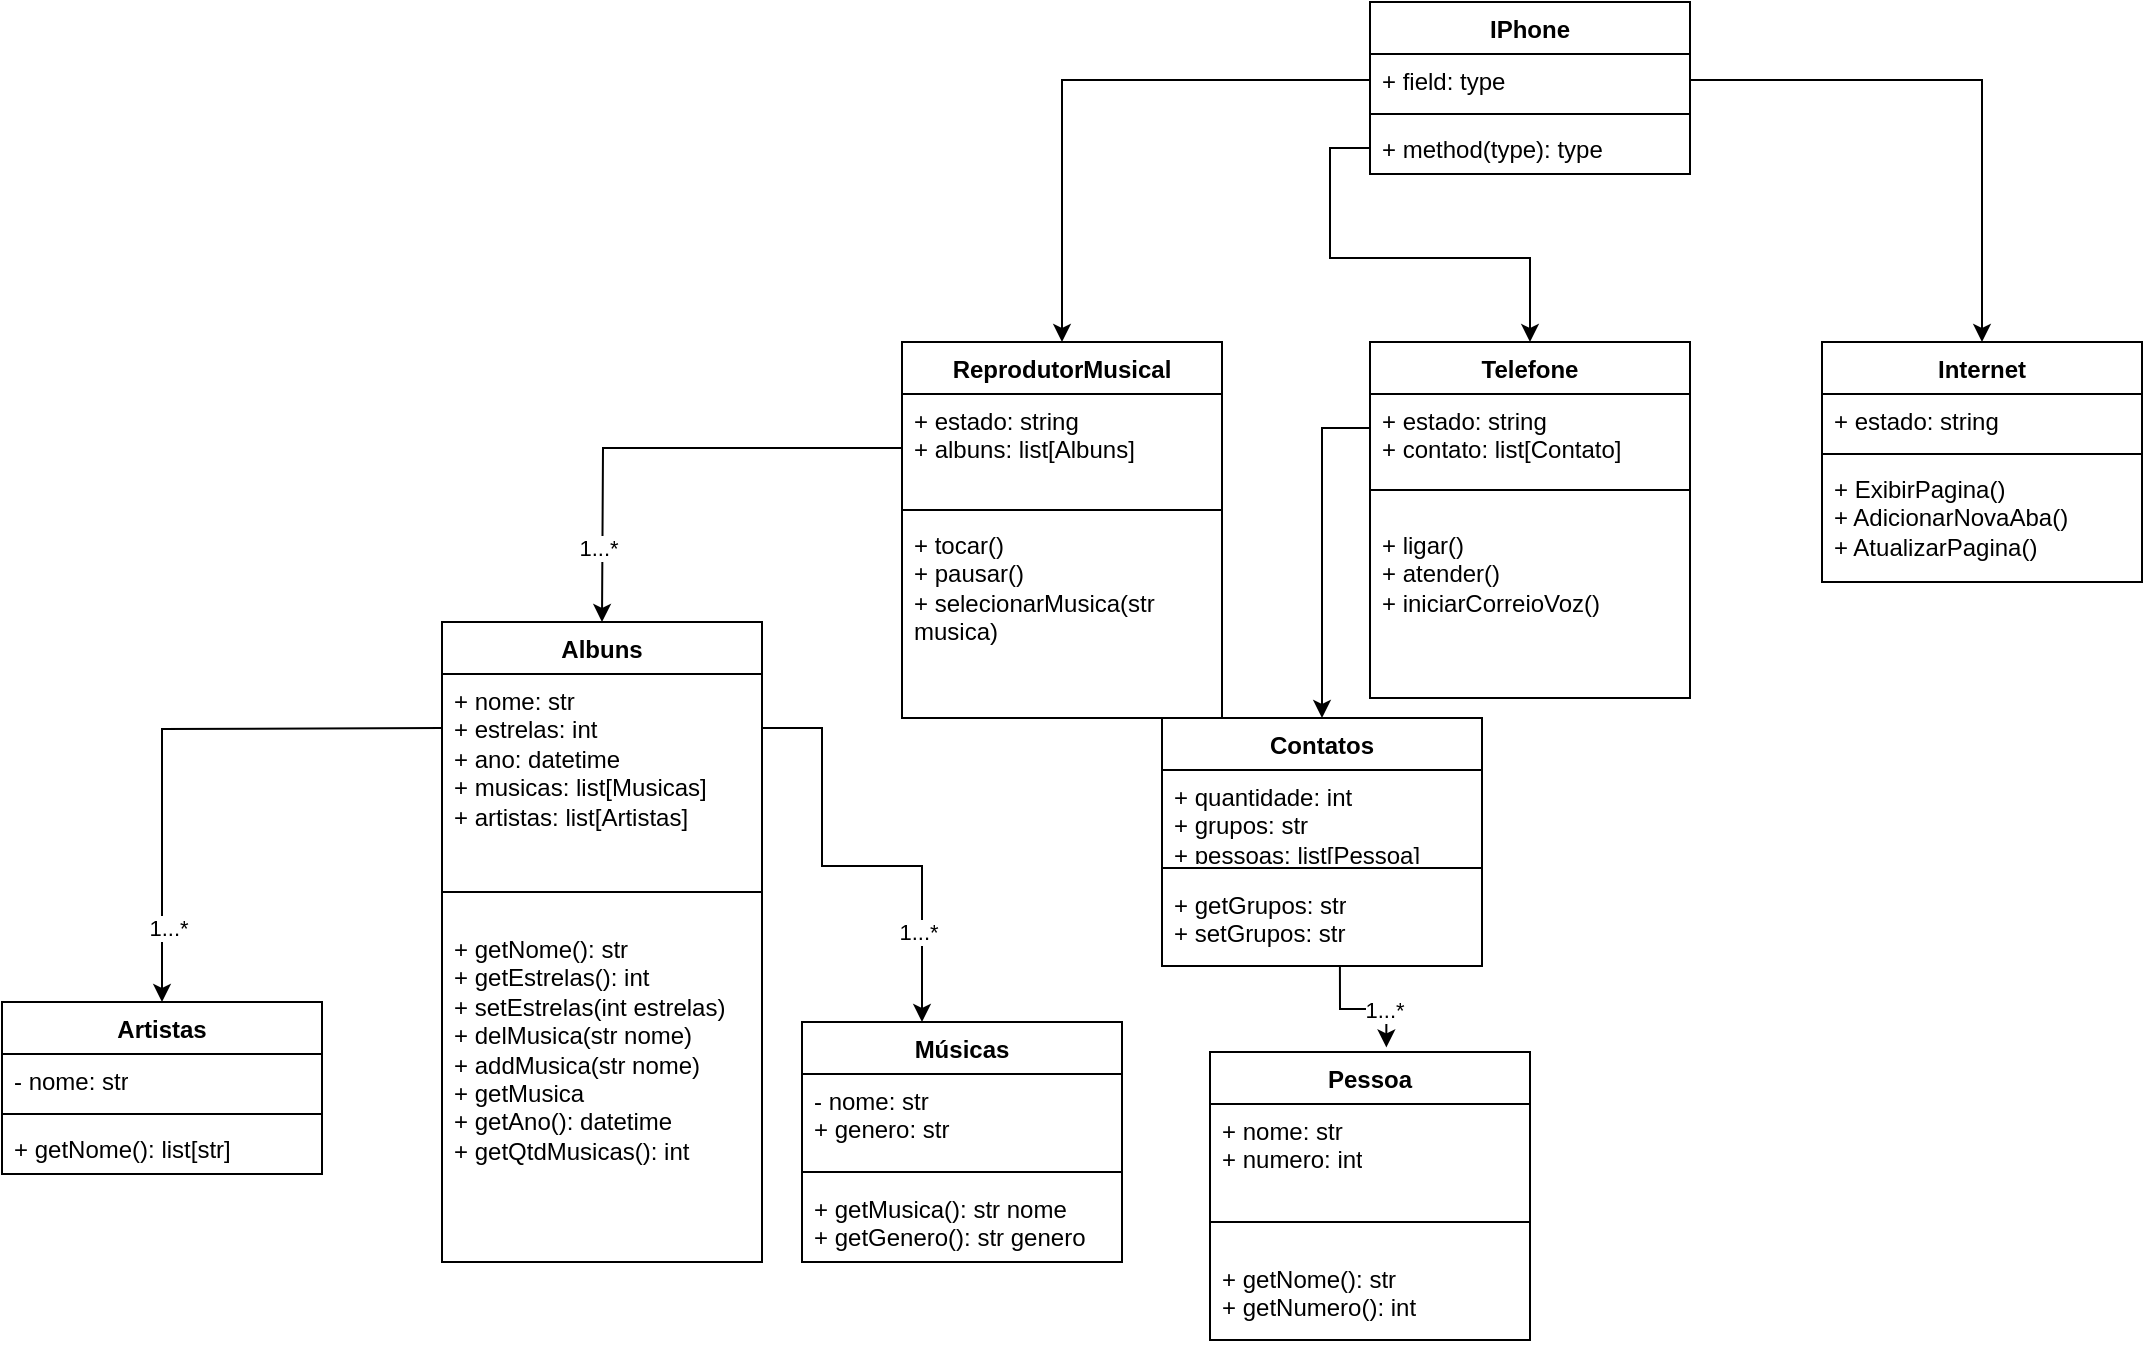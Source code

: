 <mxfile version="24.7.7">
  <diagram name="Página-1" id="C-ASvQPdvux_69scY9X9">
    <mxGraphModel dx="1877" dy="565" grid="1" gridSize="10" guides="1" tooltips="1" connect="1" arrows="1" fold="1" page="1" pageScale="1" pageWidth="827" pageHeight="1169" math="0" shadow="0">
      <root>
        <mxCell id="0" />
        <mxCell id="1" parent="0" />
        <mxCell id="DbvgAbSvltKgjnSt2fi0-1" value="IPhone" style="swimlane;fontStyle=1;align=center;verticalAlign=top;childLayout=stackLayout;horizontal=1;startSize=26;horizontalStack=0;resizeParent=1;resizeParentMax=0;resizeLast=0;collapsible=1;marginBottom=0;whiteSpace=wrap;html=1;" vertex="1" parent="1">
          <mxGeometry x="334" y="130" width="160" height="86" as="geometry" />
        </mxCell>
        <mxCell id="DbvgAbSvltKgjnSt2fi0-2" value="+ field: type" style="text;strokeColor=none;fillColor=none;align=left;verticalAlign=top;spacingLeft=4;spacingRight=4;overflow=hidden;rotatable=0;points=[[0,0.5],[1,0.5]];portConstraint=eastwest;whiteSpace=wrap;html=1;" vertex="1" parent="DbvgAbSvltKgjnSt2fi0-1">
          <mxGeometry y="26" width="160" height="26" as="geometry" />
        </mxCell>
        <mxCell id="DbvgAbSvltKgjnSt2fi0-3" value="" style="line;strokeWidth=1;fillColor=none;align=left;verticalAlign=middle;spacingTop=-1;spacingLeft=3;spacingRight=3;rotatable=0;labelPosition=right;points=[];portConstraint=eastwest;strokeColor=inherit;" vertex="1" parent="DbvgAbSvltKgjnSt2fi0-1">
          <mxGeometry y="52" width="160" height="8" as="geometry" />
        </mxCell>
        <mxCell id="DbvgAbSvltKgjnSt2fi0-4" value="+ method(type): type" style="text;strokeColor=none;fillColor=none;align=left;verticalAlign=top;spacingLeft=4;spacingRight=4;overflow=hidden;rotatable=0;points=[[0,0.5],[1,0.5]];portConstraint=eastwest;whiteSpace=wrap;html=1;" vertex="1" parent="DbvgAbSvltKgjnSt2fi0-1">
          <mxGeometry y="60" width="160" height="26" as="geometry" />
        </mxCell>
        <mxCell id="DbvgAbSvltKgjnSt2fi0-6" value="ReprodutorMusical" style="swimlane;fontStyle=1;align=center;verticalAlign=top;childLayout=stackLayout;horizontal=1;startSize=26;horizontalStack=0;resizeParent=1;resizeParentMax=0;resizeLast=0;collapsible=1;marginBottom=0;whiteSpace=wrap;html=1;" vertex="1" parent="1">
          <mxGeometry x="100" y="300" width="160" height="188" as="geometry" />
        </mxCell>
        <mxCell id="DbvgAbSvltKgjnSt2fi0-7" value="+ estado: string&lt;div&gt;+ albuns: list[Albuns]&lt;/div&gt;" style="text;strokeColor=none;fillColor=none;align=left;verticalAlign=top;spacingLeft=4;spacingRight=4;overflow=hidden;rotatable=0;points=[[0,0.5],[1,0.5]];portConstraint=eastwest;whiteSpace=wrap;html=1;" vertex="1" parent="DbvgAbSvltKgjnSt2fi0-6">
          <mxGeometry y="26" width="160" height="54" as="geometry" />
        </mxCell>
        <mxCell id="DbvgAbSvltKgjnSt2fi0-8" value="" style="line;strokeWidth=1;fillColor=none;align=left;verticalAlign=middle;spacingTop=-1;spacingLeft=3;spacingRight=3;rotatable=0;labelPosition=right;points=[];portConstraint=eastwest;strokeColor=inherit;" vertex="1" parent="DbvgAbSvltKgjnSt2fi0-6">
          <mxGeometry y="80" width="160" height="8" as="geometry" />
        </mxCell>
        <mxCell id="DbvgAbSvltKgjnSt2fi0-9" value="+ tocar()&lt;div&gt;+ pausar()&lt;/div&gt;&lt;div&gt;+ selecionarMusica(str musica)&lt;/div&gt;" style="text;strokeColor=none;fillColor=none;align=left;verticalAlign=top;spacingLeft=4;spacingRight=4;overflow=hidden;rotatable=0;points=[[0,0.5],[1,0.5]];portConstraint=eastwest;whiteSpace=wrap;html=1;" vertex="1" parent="DbvgAbSvltKgjnSt2fi0-6">
          <mxGeometry y="88" width="160" height="100" as="geometry" />
        </mxCell>
        <mxCell id="DbvgAbSvltKgjnSt2fi0-5" style="edgeStyle=orthogonalEdgeStyle;rounded=0;orthogonalLoop=1;jettySize=auto;html=1;exitX=0;exitY=0.5;exitDx=0;exitDy=0;" edge="1" parent="1" source="DbvgAbSvltKgjnSt2fi0-2" target="DbvgAbSvltKgjnSt2fi0-6">
          <mxGeometry relative="1" as="geometry">
            <mxPoint x="180" y="310" as="targetPoint" />
          </mxGeometry>
        </mxCell>
        <mxCell id="DbvgAbSvltKgjnSt2fi0-10" style="edgeStyle=orthogonalEdgeStyle;rounded=0;orthogonalLoop=1;jettySize=auto;html=1;exitX=0;exitY=0.5;exitDx=0;exitDy=0;" edge="1" parent="1" source="DbvgAbSvltKgjnSt2fi0-7">
          <mxGeometry relative="1" as="geometry">
            <mxPoint x="-50" y="440" as="targetPoint" />
          </mxGeometry>
        </mxCell>
        <mxCell id="DbvgAbSvltKgjnSt2fi0-53" value="1...*" style="edgeLabel;html=1;align=center;verticalAlign=middle;resizable=0;points=[];" vertex="1" connectable="0" parent="DbvgAbSvltKgjnSt2fi0-10">
          <mxGeometry x="0.681" y="-2" relative="1" as="geometry">
            <mxPoint as="offset" />
          </mxGeometry>
        </mxCell>
        <mxCell id="DbvgAbSvltKgjnSt2fi0-16" value="Artistas" style="swimlane;fontStyle=1;align=center;verticalAlign=top;childLayout=stackLayout;horizontal=1;startSize=26;horizontalStack=0;resizeParent=1;resizeParentMax=0;resizeLast=0;collapsible=1;marginBottom=0;whiteSpace=wrap;html=1;" vertex="1" parent="1">
          <mxGeometry x="-350" y="630" width="160" height="86" as="geometry" />
        </mxCell>
        <mxCell id="DbvgAbSvltKgjnSt2fi0-17" value="- nome: str" style="text;strokeColor=none;fillColor=none;align=left;verticalAlign=top;spacingLeft=4;spacingRight=4;overflow=hidden;rotatable=0;points=[[0,0.5],[1,0.5]];portConstraint=eastwest;whiteSpace=wrap;html=1;" vertex="1" parent="DbvgAbSvltKgjnSt2fi0-16">
          <mxGeometry y="26" width="160" height="26" as="geometry" />
        </mxCell>
        <mxCell id="DbvgAbSvltKgjnSt2fi0-18" value="" style="line;strokeWidth=1;fillColor=none;align=left;verticalAlign=middle;spacingTop=-1;spacingLeft=3;spacingRight=3;rotatable=0;labelPosition=right;points=[];portConstraint=eastwest;strokeColor=inherit;" vertex="1" parent="DbvgAbSvltKgjnSt2fi0-16">
          <mxGeometry y="52" width="160" height="8" as="geometry" />
        </mxCell>
        <mxCell id="DbvgAbSvltKgjnSt2fi0-19" value="+ getNome(): list[str]" style="text;strokeColor=none;fillColor=none;align=left;verticalAlign=top;spacingLeft=4;spacingRight=4;overflow=hidden;rotatable=0;points=[[0,0.5],[1,0.5]];portConstraint=eastwest;whiteSpace=wrap;html=1;" vertex="1" parent="DbvgAbSvltKgjnSt2fi0-16">
          <mxGeometry y="60" width="160" height="26" as="geometry" />
        </mxCell>
        <mxCell id="DbvgAbSvltKgjnSt2fi0-15" style="edgeStyle=orthogonalEdgeStyle;rounded=0;orthogonalLoop=1;jettySize=auto;html=1;exitX=0;exitY=0.5;exitDx=0;exitDy=0;" edge="1" parent="1" target="DbvgAbSvltKgjnSt2fi0-16">
          <mxGeometry relative="1" as="geometry">
            <mxPoint x="-270" y="660" as="targetPoint" />
            <mxPoint x="-130" y="493" as="sourcePoint" />
          </mxGeometry>
        </mxCell>
        <mxCell id="DbvgAbSvltKgjnSt2fi0-52" value="1...*" style="edgeLabel;html=1;align=center;verticalAlign=middle;resizable=0;points=[];" vertex="1" connectable="0" parent="DbvgAbSvltKgjnSt2fi0-15">
          <mxGeometry x="0.725" y="3" relative="1" as="geometry">
            <mxPoint y="1" as="offset" />
          </mxGeometry>
        </mxCell>
        <mxCell id="DbvgAbSvltKgjnSt2fi0-21" value="Músicas" style="swimlane;fontStyle=1;align=center;verticalAlign=top;childLayout=stackLayout;horizontal=1;startSize=26;horizontalStack=0;resizeParent=1;resizeParentMax=0;resizeLast=0;collapsible=1;marginBottom=0;whiteSpace=wrap;html=1;" vertex="1" parent="1">
          <mxGeometry x="50" y="640" width="160" height="120" as="geometry" />
        </mxCell>
        <mxCell id="DbvgAbSvltKgjnSt2fi0-22" value="- nome: str&lt;div&gt;+ genero: str&lt;/div&gt;" style="text;strokeColor=none;fillColor=none;align=left;verticalAlign=top;spacingLeft=4;spacingRight=4;overflow=hidden;rotatable=0;points=[[0,0.5],[1,0.5]];portConstraint=eastwest;whiteSpace=wrap;html=1;" vertex="1" parent="DbvgAbSvltKgjnSt2fi0-21">
          <mxGeometry y="26" width="160" height="44" as="geometry" />
        </mxCell>
        <mxCell id="DbvgAbSvltKgjnSt2fi0-23" value="" style="line;strokeWidth=1;fillColor=none;align=left;verticalAlign=middle;spacingTop=-1;spacingLeft=3;spacingRight=3;rotatable=0;labelPosition=right;points=[];portConstraint=eastwest;strokeColor=inherit;" vertex="1" parent="DbvgAbSvltKgjnSt2fi0-21">
          <mxGeometry y="70" width="160" height="10" as="geometry" />
        </mxCell>
        <mxCell id="DbvgAbSvltKgjnSt2fi0-24" value="+ getMusica(): str nome&lt;div&gt;+ getGenero(): str genero&lt;/div&gt;" style="text;strokeColor=none;fillColor=none;align=left;verticalAlign=top;spacingLeft=4;spacingRight=4;overflow=hidden;rotatable=0;points=[[0,0.5],[1,0.5]];portConstraint=eastwest;whiteSpace=wrap;html=1;" vertex="1" parent="DbvgAbSvltKgjnSt2fi0-21">
          <mxGeometry y="80" width="160" height="40" as="geometry" />
        </mxCell>
        <mxCell id="DbvgAbSvltKgjnSt2fi0-20" style="edgeStyle=orthogonalEdgeStyle;rounded=0;orthogonalLoop=1;jettySize=auto;html=1;exitX=1;exitY=0.5;exitDx=0;exitDy=0;" edge="1" parent="1" target="DbvgAbSvltKgjnSt2fi0-21">
          <mxGeometry relative="1" as="geometry">
            <mxPoint x="100" y="640" as="targetPoint" />
            <mxPoint x="30" y="493" as="sourcePoint" />
            <Array as="points">
              <mxPoint x="60" y="493" />
              <mxPoint x="60" y="562" />
              <mxPoint x="110" y="562" />
            </Array>
          </mxGeometry>
        </mxCell>
        <mxCell id="DbvgAbSvltKgjnSt2fi0-51" value="1...*" style="edgeLabel;html=1;align=center;verticalAlign=middle;resizable=0;points=[];" vertex="1" connectable="0" parent="DbvgAbSvltKgjnSt2fi0-20">
          <mxGeometry x="0.604" y="-2" relative="1" as="geometry">
            <mxPoint as="offset" />
          </mxGeometry>
        </mxCell>
        <mxCell id="DbvgAbSvltKgjnSt2fi0-26" value="Telefone" style="swimlane;fontStyle=1;align=center;verticalAlign=top;childLayout=stackLayout;horizontal=1;startSize=26;horizontalStack=0;resizeParent=1;resizeParentMax=0;resizeLast=0;collapsible=1;marginBottom=0;whiteSpace=wrap;html=1;" vertex="1" parent="1">
          <mxGeometry x="334" y="300" width="160" height="178" as="geometry" />
        </mxCell>
        <mxCell id="DbvgAbSvltKgjnSt2fi0-27" value="+ estado: string&lt;div&gt;+ contato: list[Contato]&lt;/div&gt;" style="text;strokeColor=none;fillColor=none;align=left;verticalAlign=top;spacingLeft=4;spacingRight=4;overflow=hidden;rotatable=0;points=[[0,0.5],[1,0.5]];portConstraint=eastwest;whiteSpace=wrap;html=1;" vertex="1" parent="DbvgAbSvltKgjnSt2fi0-26">
          <mxGeometry y="26" width="160" height="34" as="geometry" />
        </mxCell>
        <mxCell id="DbvgAbSvltKgjnSt2fi0-28" value="" style="line;strokeWidth=1;fillColor=none;align=left;verticalAlign=middle;spacingTop=-1;spacingLeft=3;spacingRight=3;rotatable=0;labelPosition=right;points=[];portConstraint=eastwest;strokeColor=inherit;" vertex="1" parent="DbvgAbSvltKgjnSt2fi0-26">
          <mxGeometry y="60" width="160" height="28" as="geometry" />
        </mxCell>
        <mxCell id="DbvgAbSvltKgjnSt2fi0-29" value="+ ligar()&lt;div&gt;+ atender()&lt;/div&gt;&lt;div&gt;+ iniciarCorreioVoz()&lt;/div&gt;" style="text;strokeColor=none;fillColor=none;align=left;verticalAlign=top;spacingLeft=4;spacingRight=4;overflow=hidden;rotatable=0;points=[[0,0.5],[1,0.5]];portConstraint=eastwest;whiteSpace=wrap;html=1;" vertex="1" parent="DbvgAbSvltKgjnSt2fi0-26">
          <mxGeometry y="88" width="160" height="90" as="geometry" />
        </mxCell>
        <mxCell id="DbvgAbSvltKgjnSt2fi0-25" style="edgeStyle=orthogonalEdgeStyle;rounded=0;orthogonalLoop=1;jettySize=auto;html=1;exitX=0;exitY=0.5;exitDx=0;exitDy=0;" edge="1" parent="1" source="DbvgAbSvltKgjnSt2fi0-4" target="DbvgAbSvltKgjnSt2fi0-26">
          <mxGeometry relative="1" as="geometry">
            <mxPoint x="410" y="330" as="targetPoint" />
          </mxGeometry>
        </mxCell>
        <mxCell id="DbvgAbSvltKgjnSt2fi0-31" value="Contatos" style="swimlane;fontStyle=1;align=center;verticalAlign=top;childLayout=stackLayout;horizontal=1;startSize=26;horizontalStack=0;resizeParent=1;resizeParentMax=0;resizeLast=0;collapsible=1;marginBottom=0;whiteSpace=wrap;html=1;" vertex="1" parent="1">
          <mxGeometry x="230" y="488" width="160" height="124" as="geometry" />
        </mxCell>
        <mxCell id="DbvgAbSvltKgjnSt2fi0-32" value="+ quantidade: int&lt;div&gt;+ grupos: str&lt;/div&gt;&lt;div&gt;+ pessoas: list[Pessoa]&lt;/div&gt;" style="text;strokeColor=none;fillColor=none;align=left;verticalAlign=top;spacingLeft=4;spacingRight=4;overflow=hidden;rotatable=0;points=[[0,0.5],[1,0.5]];portConstraint=eastwest;whiteSpace=wrap;html=1;" vertex="1" parent="DbvgAbSvltKgjnSt2fi0-31">
          <mxGeometry y="26" width="160" height="44" as="geometry" />
        </mxCell>
        <mxCell id="DbvgAbSvltKgjnSt2fi0-33" value="" style="line;strokeWidth=1;fillColor=none;align=left;verticalAlign=middle;spacingTop=-1;spacingLeft=3;spacingRight=3;rotatable=0;labelPosition=right;points=[];portConstraint=eastwest;strokeColor=inherit;" vertex="1" parent="DbvgAbSvltKgjnSt2fi0-31">
          <mxGeometry y="70" width="160" height="10" as="geometry" />
        </mxCell>
        <mxCell id="DbvgAbSvltKgjnSt2fi0-56" value="+ getGrupos: str&lt;div&gt;+ setGrupos: str&lt;/div&gt;" style="text;strokeColor=none;fillColor=none;align=left;verticalAlign=top;spacingLeft=4;spacingRight=4;overflow=hidden;rotatable=0;points=[[0,0.5],[1,0.5]];portConstraint=eastwest;whiteSpace=wrap;html=1;" vertex="1" parent="DbvgAbSvltKgjnSt2fi0-31">
          <mxGeometry y="80" width="160" height="44" as="geometry" />
        </mxCell>
        <mxCell id="DbvgAbSvltKgjnSt2fi0-30" style="edgeStyle=orthogonalEdgeStyle;rounded=0;orthogonalLoop=1;jettySize=auto;html=1;exitX=0;exitY=0.5;exitDx=0;exitDy=0;" edge="1" parent="1" source="DbvgAbSvltKgjnSt2fi0-27" target="DbvgAbSvltKgjnSt2fi0-31">
          <mxGeometry relative="1" as="geometry">
            <mxPoint x="310" y="480" as="targetPoint" />
          </mxGeometry>
        </mxCell>
        <mxCell id="DbvgAbSvltKgjnSt2fi0-36" value="Pessoa" style="swimlane;fontStyle=1;align=center;verticalAlign=top;childLayout=stackLayout;horizontal=1;startSize=26;horizontalStack=0;resizeParent=1;resizeParentMax=0;resizeLast=0;collapsible=1;marginBottom=0;whiteSpace=wrap;html=1;" vertex="1" parent="1">
          <mxGeometry x="254" y="655" width="160" height="144" as="geometry" />
        </mxCell>
        <mxCell id="DbvgAbSvltKgjnSt2fi0-37" value="+ nome: str&lt;div&gt;+ numero: int&lt;/div&gt;&lt;div&gt;&lt;br&gt;&lt;/div&gt;" style="text;strokeColor=none;fillColor=none;align=left;verticalAlign=top;spacingLeft=4;spacingRight=4;overflow=hidden;rotatable=0;points=[[0,0.5],[1,0.5]];portConstraint=eastwest;whiteSpace=wrap;html=1;" vertex="1" parent="DbvgAbSvltKgjnSt2fi0-36">
          <mxGeometry y="26" width="160" height="44" as="geometry" />
        </mxCell>
        <mxCell id="DbvgAbSvltKgjnSt2fi0-38" value="" style="line;strokeWidth=1;fillColor=none;align=left;verticalAlign=middle;spacingTop=-1;spacingLeft=3;spacingRight=3;rotatable=0;labelPosition=right;points=[];portConstraint=eastwest;strokeColor=inherit;" vertex="1" parent="DbvgAbSvltKgjnSt2fi0-36">
          <mxGeometry y="70" width="160" height="30" as="geometry" />
        </mxCell>
        <mxCell id="DbvgAbSvltKgjnSt2fi0-54" value="+ getNome(): str&lt;div&gt;+ getNumero(): int&lt;/div&gt;" style="text;strokeColor=none;fillColor=none;align=left;verticalAlign=top;spacingLeft=4;spacingRight=4;overflow=hidden;rotatable=0;points=[[0,0.5],[1,0.5]];portConstraint=eastwest;whiteSpace=wrap;html=1;" vertex="1" parent="DbvgAbSvltKgjnSt2fi0-36">
          <mxGeometry y="100" width="160" height="44" as="geometry" />
        </mxCell>
        <mxCell id="DbvgAbSvltKgjnSt2fi0-41" style="edgeStyle=orthogonalEdgeStyle;rounded=0;orthogonalLoop=1;jettySize=auto;html=1;exitX=0.556;exitY=1.009;exitDx=0;exitDy=0;entryX=0.551;entryY=-0.016;entryDx=0;entryDy=0;entryPerimeter=0;exitPerimeter=0;" edge="1" parent="1" source="DbvgAbSvltKgjnSt2fi0-56" target="DbvgAbSvltKgjnSt2fi0-36">
          <mxGeometry relative="1" as="geometry">
            <mxPoint x="234" y="585" as="sourcePoint" />
          </mxGeometry>
        </mxCell>
        <mxCell id="DbvgAbSvltKgjnSt2fi0-57" value="1...*" style="edgeLabel;html=1;align=center;verticalAlign=middle;resizable=0;points=[];" vertex="1" connectable="0" parent="DbvgAbSvltKgjnSt2fi0-41">
          <mxGeometry x="0.399" y="-1" relative="1" as="geometry">
            <mxPoint as="offset" />
          </mxGeometry>
        </mxCell>
        <mxCell id="DbvgAbSvltKgjnSt2fi0-43" value="Internet" style="swimlane;fontStyle=1;align=center;verticalAlign=top;childLayout=stackLayout;horizontal=1;startSize=26;horizontalStack=0;resizeParent=1;resizeParentMax=0;resizeLast=0;collapsible=1;marginBottom=0;whiteSpace=wrap;html=1;" vertex="1" parent="1">
          <mxGeometry x="560" y="300" width="160" height="120" as="geometry" />
        </mxCell>
        <mxCell id="DbvgAbSvltKgjnSt2fi0-44" value="+ estado: string" style="text;strokeColor=none;fillColor=none;align=left;verticalAlign=top;spacingLeft=4;spacingRight=4;overflow=hidden;rotatable=0;points=[[0,0.5],[1,0.5]];portConstraint=eastwest;whiteSpace=wrap;html=1;" vertex="1" parent="DbvgAbSvltKgjnSt2fi0-43">
          <mxGeometry y="26" width="160" height="26" as="geometry" />
        </mxCell>
        <mxCell id="DbvgAbSvltKgjnSt2fi0-45" value="" style="line;strokeWidth=1;fillColor=none;align=left;verticalAlign=middle;spacingTop=-1;spacingLeft=3;spacingRight=3;rotatable=0;labelPosition=right;points=[];portConstraint=eastwest;strokeColor=inherit;" vertex="1" parent="DbvgAbSvltKgjnSt2fi0-43">
          <mxGeometry y="52" width="160" height="8" as="geometry" />
        </mxCell>
        <mxCell id="DbvgAbSvltKgjnSt2fi0-46" value="+ ExibirPagina()&lt;div&gt;+ AdicionarNovaAba()&lt;/div&gt;&lt;div&gt;+ AtualizarPagina()&lt;/div&gt;" style="text;strokeColor=none;fillColor=none;align=left;verticalAlign=top;spacingLeft=4;spacingRight=4;overflow=hidden;rotatable=0;points=[[0,0.5],[1,0.5]];portConstraint=eastwest;whiteSpace=wrap;html=1;" vertex="1" parent="DbvgAbSvltKgjnSt2fi0-43">
          <mxGeometry y="60" width="160" height="60" as="geometry" />
        </mxCell>
        <mxCell id="DbvgAbSvltKgjnSt2fi0-42" style="edgeStyle=orthogonalEdgeStyle;rounded=0;orthogonalLoop=1;jettySize=auto;html=1;exitX=1;exitY=0.5;exitDx=0;exitDy=0;" edge="1" parent="1" source="DbvgAbSvltKgjnSt2fi0-2" target="DbvgAbSvltKgjnSt2fi0-43">
          <mxGeometry relative="1" as="geometry">
            <mxPoint x="630" y="320" as="targetPoint" />
          </mxGeometry>
        </mxCell>
        <mxCell id="DbvgAbSvltKgjnSt2fi0-47" value="Albuns" style="swimlane;fontStyle=1;align=center;verticalAlign=top;childLayout=stackLayout;horizontal=1;startSize=26;horizontalStack=0;resizeParent=1;resizeParentMax=0;resizeLast=0;collapsible=1;marginBottom=0;whiteSpace=wrap;html=1;" vertex="1" parent="1">
          <mxGeometry x="-130" y="440" width="160" height="320" as="geometry" />
        </mxCell>
        <mxCell id="DbvgAbSvltKgjnSt2fi0-48" value="+ nome: str&lt;div&gt;+ estrelas: int&lt;/div&gt;&lt;div&gt;&lt;div&gt;+ ano: datetime&lt;/div&gt;&lt;/div&gt;&lt;div&gt;+ musicas: list[Musicas]&lt;/div&gt;&lt;div&gt;+ artistas: list[Artistas]&lt;/div&gt;" style="text;strokeColor=none;fillColor=none;align=left;verticalAlign=top;spacingLeft=4;spacingRight=4;overflow=hidden;rotatable=0;points=[[0,0.5],[1,0.5]];portConstraint=eastwest;whiteSpace=wrap;html=1;" vertex="1" parent="DbvgAbSvltKgjnSt2fi0-47">
          <mxGeometry y="26" width="160" height="94" as="geometry" />
        </mxCell>
        <mxCell id="DbvgAbSvltKgjnSt2fi0-49" value="" style="line;strokeWidth=1;fillColor=none;align=left;verticalAlign=middle;spacingTop=-1;spacingLeft=3;spacingRight=3;rotatable=0;labelPosition=right;points=[];portConstraint=eastwest;strokeColor=inherit;" vertex="1" parent="DbvgAbSvltKgjnSt2fi0-47">
          <mxGeometry y="120" width="160" height="30" as="geometry" />
        </mxCell>
        <mxCell id="DbvgAbSvltKgjnSt2fi0-50" value="+ getNome(): str&lt;div&gt;+ getEstrelas(): int&lt;/div&gt;&lt;div&gt;+ setEstrelas(int estrelas)&lt;/div&gt;&lt;div&gt;+ delMusica(str nome)&lt;/div&gt;&lt;div&gt;+ addMusica(str nome)&lt;/div&gt;&lt;div&gt;+ getMusica&lt;/div&gt;&lt;div&gt;+ getAno(): datetime&lt;/div&gt;&lt;div&gt;+ getQtdMusicas(): int&lt;/div&gt;" style="text;strokeColor=none;fillColor=none;align=left;verticalAlign=top;spacingLeft=4;spacingRight=4;overflow=hidden;rotatable=0;points=[[0,0.5],[1,0.5]];portConstraint=eastwest;whiteSpace=wrap;html=1;" vertex="1" parent="DbvgAbSvltKgjnSt2fi0-47">
          <mxGeometry y="150" width="160" height="170" as="geometry" />
        </mxCell>
      </root>
    </mxGraphModel>
  </diagram>
</mxfile>
